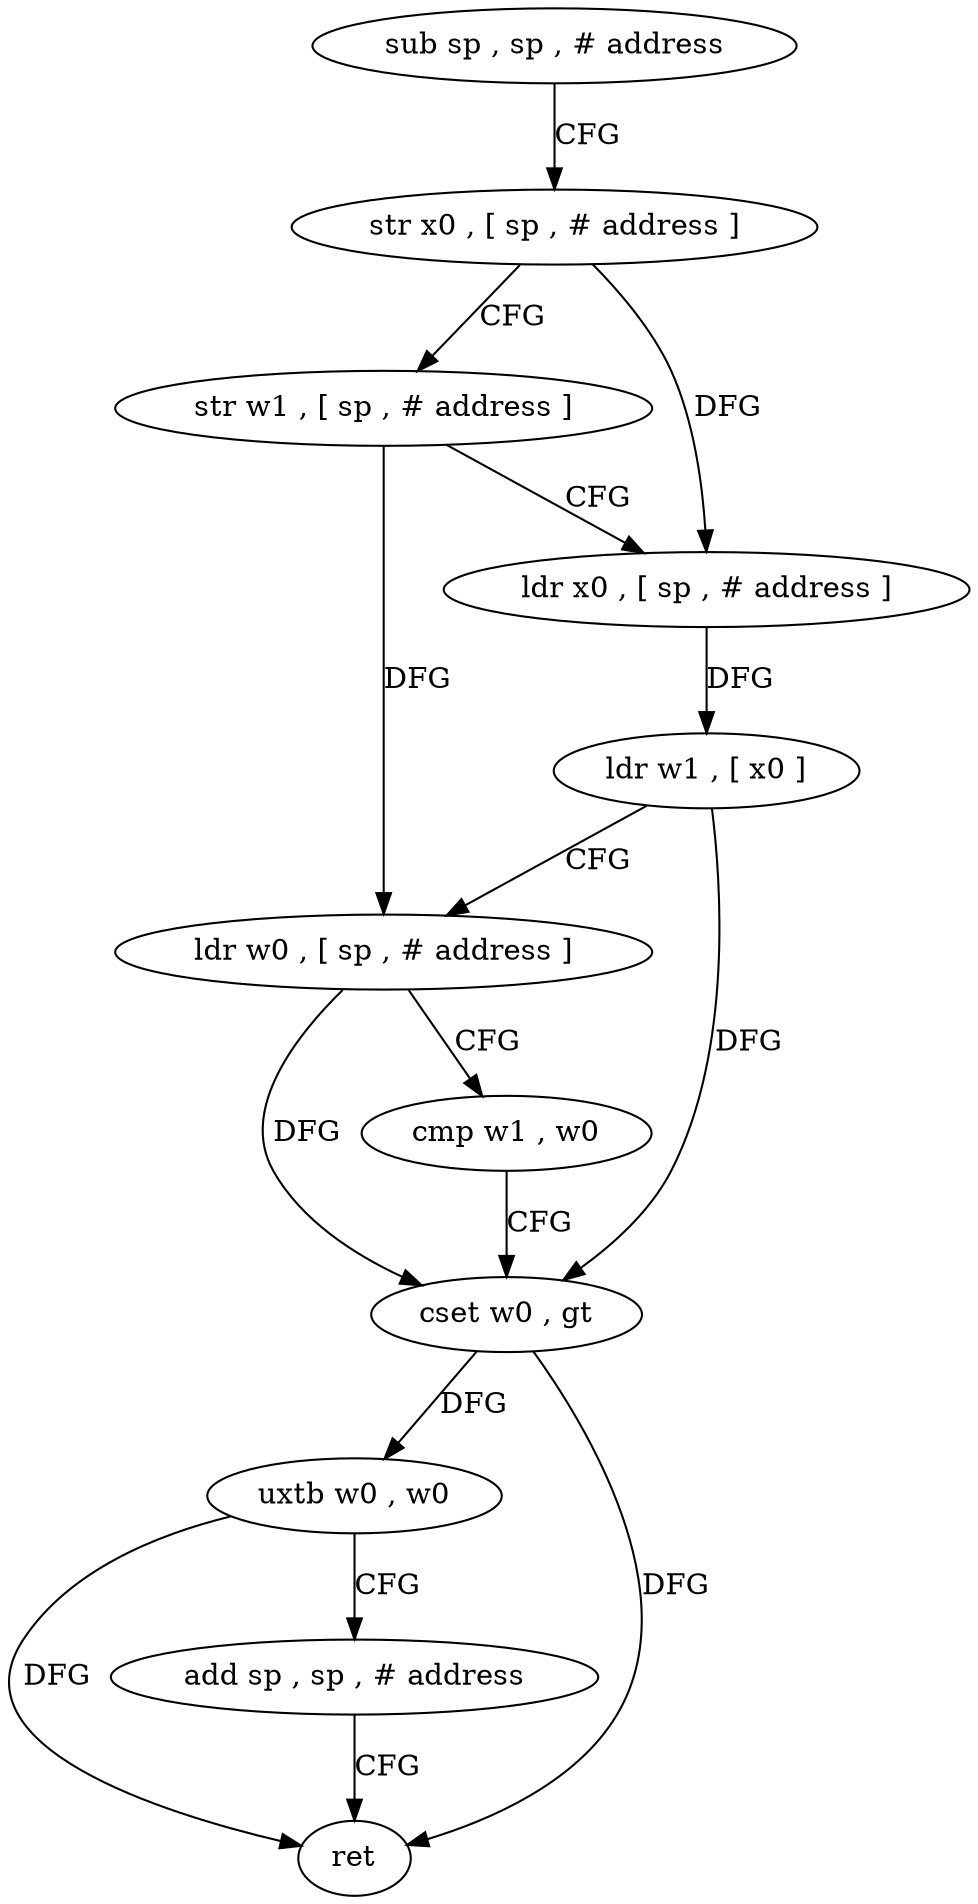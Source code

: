 digraph "func" {
"81132" [label = "sub sp , sp , # address" ]
"81136" [label = "str x0 , [ sp , # address ]" ]
"81140" [label = "str w1 , [ sp , # address ]" ]
"81144" [label = "ldr x0 , [ sp , # address ]" ]
"81148" [label = "ldr w1 , [ x0 ]" ]
"81152" [label = "ldr w0 , [ sp , # address ]" ]
"81156" [label = "cmp w1 , w0" ]
"81160" [label = "cset w0 , gt" ]
"81164" [label = "uxtb w0 , w0" ]
"81168" [label = "add sp , sp , # address" ]
"81172" [label = "ret" ]
"81132" -> "81136" [ label = "CFG" ]
"81136" -> "81140" [ label = "CFG" ]
"81136" -> "81144" [ label = "DFG" ]
"81140" -> "81144" [ label = "CFG" ]
"81140" -> "81152" [ label = "DFG" ]
"81144" -> "81148" [ label = "DFG" ]
"81148" -> "81152" [ label = "CFG" ]
"81148" -> "81160" [ label = "DFG" ]
"81152" -> "81156" [ label = "CFG" ]
"81152" -> "81160" [ label = "DFG" ]
"81156" -> "81160" [ label = "CFG" ]
"81160" -> "81164" [ label = "DFG" ]
"81160" -> "81172" [ label = "DFG" ]
"81164" -> "81168" [ label = "CFG" ]
"81164" -> "81172" [ label = "DFG" ]
"81168" -> "81172" [ label = "CFG" ]
}
